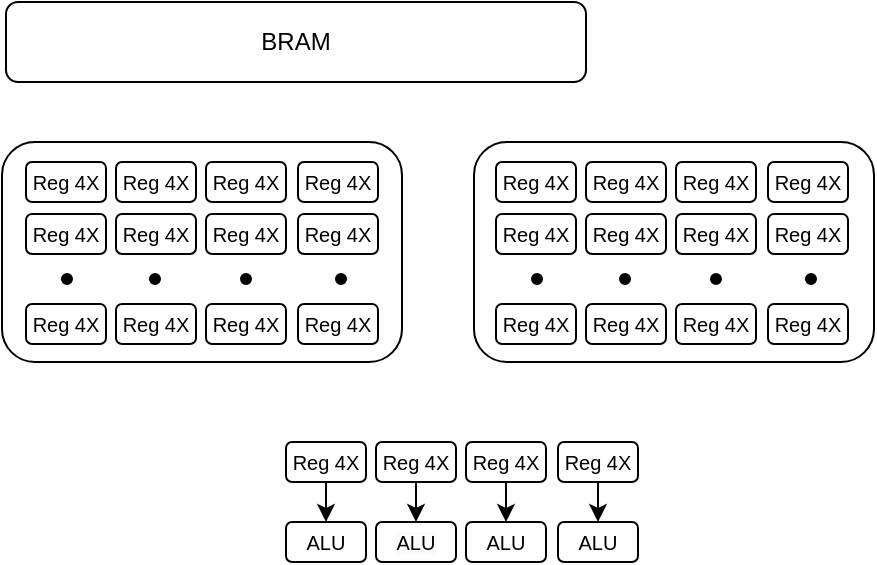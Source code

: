 <mxfile version="24.1.0" type="device">
  <diagram name="第 1 页" id="sbyj6UKC0cCCz_1z3COw">
    <mxGraphModel dx="1434" dy="844" grid="1" gridSize="10" guides="1" tooltips="1" connect="1" arrows="1" fold="1" page="1" pageScale="1" pageWidth="827" pageHeight="1169" math="0" shadow="0">
      <root>
        <mxCell id="0" />
        <mxCell id="1" parent="0" />
        <mxCell id="sKWFN_mTPyEWs_GQUUdX-2" value="BRAM" style="rounded=1;whiteSpace=wrap;html=1;" parent="1" vertex="1">
          <mxGeometry x="90" y="160" width="290" height="40" as="geometry" />
        </mxCell>
        <mxCell id="sKWFN_mTPyEWs_GQUUdX-3" value="" style="rounded=1;whiteSpace=wrap;html=1;align=center;" parent="1" vertex="1">
          <mxGeometry x="88" y="230" width="200" height="110" as="geometry" />
        </mxCell>
        <mxCell id="sKWFN_mTPyEWs_GQUUdX-10" value="" style="group;align=center;" parent="1" vertex="1" connectable="0">
          <mxGeometry x="100" y="240" width="176" height="20" as="geometry" />
        </mxCell>
        <mxCell id="sKWFN_mTPyEWs_GQUUdX-4" value="Reg 4X" style="rounded=1;whiteSpace=wrap;html=1;fontSize=10;" parent="sKWFN_mTPyEWs_GQUUdX-10" vertex="1">
          <mxGeometry width="40" height="20" as="geometry" />
        </mxCell>
        <mxCell id="sKWFN_mTPyEWs_GQUUdX-6" value="Reg 4X" style="rounded=1;whiteSpace=wrap;html=1;fontSize=10;" parent="sKWFN_mTPyEWs_GQUUdX-10" vertex="1">
          <mxGeometry x="45" width="40" height="20" as="geometry" />
        </mxCell>
        <mxCell id="sKWFN_mTPyEWs_GQUUdX-7" value="Reg 4X" style="rounded=1;whiteSpace=wrap;html=1;fontSize=10;" parent="sKWFN_mTPyEWs_GQUUdX-10" vertex="1">
          <mxGeometry x="90" width="40" height="20" as="geometry" />
        </mxCell>
        <mxCell id="sKWFN_mTPyEWs_GQUUdX-8" value="Reg 4X" style="rounded=1;whiteSpace=wrap;html=1;fontSize=10;" parent="sKWFN_mTPyEWs_GQUUdX-10" vertex="1">
          <mxGeometry x="136" width="40" height="20" as="geometry" />
        </mxCell>
        <mxCell id="sKWFN_mTPyEWs_GQUUdX-11" value="" style="group;align=center;" parent="1" vertex="1" connectable="0">
          <mxGeometry x="100" y="266" width="176" height="20" as="geometry" />
        </mxCell>
        <mxCell id="sKWFN_mTPyEWs_GQUUdX-12" value="Reg 4X" style="rounded=1;whiteSpace=wrap;html=1;fontSize=10;" parent="sKWFN_mTPyEWs_GQUUdX-11" vertex="1">
          <mxGeometry width="40" height="20" as="geometry" />
        </mxCell>
        <mxCell id="sKWFN_mTPyEWs_GQUUdX-13" value="Reg 4X" style="rounded=1;whiteSpace=wrap;html=1;fontSize=10;" parent="sKWFN_mTPyEWs_GQUUdX-11" vertex="1">
          <mxGeometry x="45" width="40" height="20" as="geometry" />
        </mxCell>
        <mxCell id="sKWFN_mTPyEWs_GQUUdX-14" value="Reg 4X" style="rounded=1;whiteSpace=wrap;html=1;fontSize=10;" parent="sKWFN_mTPyEWs_GQUUdX-11" vertex="1">
          <mxGeometry x="90" width="40" height="20" as="geometry" />
        </mxCell>
        <mxCell id="sKWFN_mTPyEWs_GQUUdX-15" value="Reg 4X" style="rounded=1;whiteSpace=wrap;html=1;fontSize=10;" parent="sKWFN_mTPyEWs_GQUUdX-11" vertex="1">
          <mxGeometry x="136" width="40" height="20" as="geometry" />
        </mxCell>
        <mxCell id="sKWFN_mTPyEWs_GQUUdX-16" value="" style="group;align=center;" parent="1" vertex="1" connectable="0">
          <mxGeometry x="100" y="311" width="176" height="20" as="geometry" />
        </mxCell>
        <mxCell id="sKWFN_mTPyEWs_GQUUdX-17" value="Reg 4X" style="rounded=1;whiteSpace=wrap;html=1;fontSize=10;" parent="sKWFN_mTPyEWs_GQUUdX-16" vertex="1">
          <mxGeometry width="40" height="20" as="geometry" />
        </mxCell>
        <mxCell id="sKWFN_mTPyEWs_GQUUdX-18" value="Reg 4X" style="rounded=1;whiteSpace=wrap;html=1;fontSize=10;" parent="sKWFN_mTPyEWs_GQUUdX-16" vertex="1">
          <mxGeometry x="45" width="40" height="20" as="geometry" />
        </mxCell>
        <mxCell id="sKWFN_mTPyEWs_GQUUdX-19" value="Reg 4X" style="rounded=1;whiteSpace=wrap;html=1;fontSize=10;" parent="sKWFN_mTPyEWs_GQUUdX-16" vertex="1">
          <mxGeometry x="90" width="40" height="20" as="geometry" />
        </mxCell>
        <mxCell id="sKWFN_mTPyEWs_GQUUdX-20" value="Reg 4X" style="rounded=1;whiteSpace=wrap;html=1;fontSize=10;" parent="sKWFN_mTPyEWs_GQUUdX-16" vertex="1">
          <mxGeometry x="136" width="40" height="20" as="geometry" />
        </mxCell>
        <mxCell id="sKWFN_mTPyEWs_GQUUdX-21" value="" style="ellipse;whiteSpace=wrap;html=1;aspect=fixed;fillColor=#000000;" parent="1" vertex="1">
          <mxGeometry x="118" y="296" width="5" height="5" as="geometry" />
        </mxCell>
        <mxCell id="sKWFN_mTPyEWs_GQUUdX-22" value="" style="ellipse;whiteSpace=wrap;html=1;aspect=fixed;fillColor=#000000;" parent="1" vertex="1">
          <mxGeometry x="162" y="296" width="5" height="5" as="geometry" />
        </mxCell>
        <mxCell id="sKWFN_mTPyEWs_GQUUdX-23" value="" style="ellipse;whiteSpace=wrap;html=1;aspect=fixed;fillColor=#000000;" parent="1" vertex="1">
          <mxGeometry x="207.5" y="296" width="5" height="5" as="geometry" />
        </mxCell>
        <mxCell id="sKWFN_mTPyEWs_GQUUdX-24" value="" style="ellipse;whiteSpace=wrap;html=1;aspect=fixed;fillColor=#000000;" parent="1" vertex="1">
          <mxGeometry x="255" y="296" width="5" height="5" as="geometry" />
        </mxCell>
        <mxCell id="sKWFN_mTPyEWs_GQUUdX-45" value="" style="group" parent="1" vertex="1" connectable="0">
          <mxGeometry x="323" y="230" width="200" height="110" as="geometry" />
        </mxCell>
        <mxCell id="sKWFN_mTPyEWs_GQUUdX-25" value="" style="rounded=1;whiteSpace=wrap;html=1;align=center;" parent="sKWFN_mTPyEWs_GQUUdX-45" vertex="1">
          <mxGeometry x="1" width="200" height="110" as="geometry" />
        </mxCell>
        <mxCell id="sKWFN_mTPyEWs_GQUUdX-26" value="" style="group;align=center;" parent="sKWFN_mTPyEWs_GQUUdX-45" vertex="1" connectable="0">
          <mxGeometry x="12" y="10" width="176" height="20" as="geometry" />
        </mxCell>
        <mxCell id="sKWFN_mTPyEWs_GQUUdX-27" value="Reg 4X" style="rounded=1;whiteSpace=wrap;html=1;fontSize=10;" parent="sKWFN_mTPyEWs_GQUUdX-26" vertex="1">
          <mxGeometry width="40" height="20" as="geometry" />
        </mxCell>
        <mxCell id="sKWFN_mTPyEWs_GQUUdX-28" value="Reg 4X" style="rounded=1;whiteSpace=wrap;html=1;fontSize=10;" parent="sKWFN_mTPyEWs_GQUUdX-26" vertex="1">
          <mxGeometry x="45" width="40" height="20" as="geometry" />
        </mxCell>
        <mxCell id="sKWFN_mTPyEWs_GQUUdX-29" value="Reg 4X" style="rounded=1;whiteSpace=wrap;html=1;fontSize=10;" parent="sKWFN_mTPyEWs_GQUUdX-26" vertex="1">
          <mxGeometry x="90" width="40" height="20" as="geometry" />
        </mxCell>
        <mxCell id="sKWFN_mTPyEWs_GQUUdX-30" value="Reg 4X" style="rounded=1;whiteSpace=wrap;html=1;fontSize=10;" parent="sKWFN_mTPyEWs_GQUUdX-26" vertex="1">
          <mxGeometry x="136" width="40" height="20" as="geometry" />
        </mxCell>
        <mxCell id="sKWFN_mTPyEWs_GQUUdX-31" value="" style="group;align=center;" parent="sKWFN_mTPyEWs_GQUUdX-45" vertex="1" connectable="0">
          <mxGeometry x="12" y="36" width="176" height="20" as="geometry" />
        </mxCell>
        <mxCell id="sKWFN_mTPyEWs_GQUUdX-32" value="Reg 4X" style="rounded=1;whiteSpace=wrap;html=1;fontSize=10;" parent="sKWFN_mTPyEWs_GQUUdX-31" vertex="1">
          <mxGeometry width="40" height="20" as="geometry" />
        </mxCell>
        <mxCell id="sKWFN_mTPyEWs_GQUUdX-33" value="Reg 4X" style="rounded=1;whiteSpace=wrap;html=1;fontSize=10;" parent="sKWFN_mTPyEWs_GQUUdX-31" vertex="1">
          <mxGeometry x="45" width="40" height="20" as="geometry" />
        </mxCell>
        <mxCell id="sKWFN_mTPyEWs_GQUUdX-34" value="Reg 4X" style="rounded=1;whiteSpace=wrap;html=1;fontSize=10;" parent="sKWFN_mTPyEWs_GQUUdX-31" vertex="1">
          <mxGeometry x="90" width="40" height="20" as="geometry" />
        </mxCell>
        <mxCell id="sKWFN_mTPyEWs_GQUUdX-35" value="Reg 4X" style="rounded=1;whiteSpace=wrap;html=1;fontSize=10;" parent="sKWFN_mTPyEWs_GQUUdX-31" vertex="1">
          <mxGeometry x="136" width="40" height="20" as="geometry" />
        </mxCell>
        <mxCell id="sKWFN_mTPyEWs_GQUUdX-36" value="" style="group;align=center;" parent="sKWFN_mTPyEWs_GQUUdX-45" vertex="1" connectable="0">
          <mxGeometry x="12" y="81" width="176" height="20" as="geometry" />
        </mxCell>
        <mxCell id="sKWFN_mTPyEWs_GQUUdX-37" value="Reg 4X" style="rounded=1;whiteSpace=wrap;html=1;fontSize=10;" parent="sKWFN_mTPyEWs_GQUUdX-36" vertex="1">
          <mxGeometry width="40" height="20" as="geometry" />
        </mxCell>
        <mxCell id="sKWFN_mTPyEWs_GQUUdX-38" value="Reg 4X" style="rounded=1;whiteSpace=wrap;html=1;fontSize=10;" parent="sKWFN_mTPyEWs_GQUUdX-36" vertex="1">
          <mxGeometry x="45" width="40" height="20" as="geometry" />
        </mxCell>
        <mxCell id="sKWFN_mTPyEWs_GQUUdX-39" value="Reg 4X" style="rounded=1;whiteSpace=wrap;html=1;fontSize=10;" parent="sKWFN_mTPyEWs_GQUUdX-36" vertex="1">
          <mxGeometry x="90" width="40" height="20" as="geometry" />
        </mxCell>
        <mxCell id="sKWFN_mTPyEWs_GQUUdX-40" value="Reg 4X" style="rounded=1;whiteSpace=wrap;html=1;fontSize=10;" parent="sKWFN_mTPyEWs_GQUUdX-36" vertex="1">
          <mxGeometry x="136" width="40" height="20" as="geometry" />
        </mxCell>
        <mxCell id="sKWFN_mTPyEWs_GQUUdX-41" value="" style="ellipse;whiteSpace=wrap;html=1;aspect=fixed;fillColor=#000000;" parent="sKWFN_mTPyEWs_GQUUdX-45" vertex="1">
          <mxGeometry x="30" y="66" width="5" height="5" as="geometry" />
        </mxCell>
        <mxCell id="sKWFN_mTPyEWs_GQUUdX-42" value="" style="ellipse;whiteSpace=wrap;html=1;aspect=fixed;fillColor=#000000;" parent="sKWFN_mTPyEWs_GQUUdX-45" vertex="1">
          <mxGeometry x="74" y="66" width="5" height="5" as="geometry" />
        </mxCell>
        <mxCell id="sKWFN_mTPyEWs_GQUUdX-43" value="" style="ellipse;whiteSpace=wrap;html=1;aspect=fixed;fillColor=#000000;" parent="sKWFN_mTPyEWs_GQUUdX-45" vertex="1">
          <mxGeometry x="119.5" y="66" width="5" height="5" as="geometry" />
        </mxCell>
        <mxCell id="sKWFN_mTPyEWs_GQUUdX-44" value="" style="ellipse;whiteSpace=wrap;html=1;aspect=fixed;fillColor=#000000;" parent="sKWFN_mTPyEWs_GQUUdX-45" vertex="1">
          <mxGeometry x="167" y="66" width="5" height="5" as="geometry" />
        </mxCell>
        <mxCell id="sKWFN_mTPyEWs_GQUUdX-46" value="" style="group;align=center;" parent="1" vertex="1" connectable="0">
          <mxGeometry x="230" y="420" width="176" height="20" as="geometry" />
        </mxCell>
        <mxCell id="sKWFN_mTPyEWs_GQUUdX-47" value="ALU" style="rounded=1;whiteSpace=wrap;html=1;fontSize=10;" parent="sKWFN_mTPyEWs_GQUUdX-46" vertex="1">
          <mxGeometry width="40" height="20" as="geometry" />
        </mxCell>
        <mxCell id="sKWFN_mTPyEWs_GQUUdX-48" value="&lt;span style=&quot;color: rgb(0, 0, 0); font-family: Helvetica; font-size: 10px; font-style: normal; font-variant-ligatures: normal; font-variant-caps: normal; font-weight: 400; letter-spacing: normal; orphans: 2; text-align: center; text-indent: 0px; text-transform: none; widows: 2; word-spacing: 0px; -webkit-text-stroke-width: 0px; white-space: normal; background-color: rgb(251, 251, 251); text-decoration-thickness: initial; text-decoration-style: initial; text-decoration-color: initial; display: inline !important; float: none;&quot;&gt;ALU&lt;/span&gt;" style="rounded=1;whiteSpace=wrap;html=1;fontSize=10;" parent="sKWFN_mTPyEWs_GQUUdX-46" vertex="1">
          <mxGeometry x="45" width="40" height="20" as="geometry" />
        </mxCell>
        <mxCell id="sKWFN_mTPyEWs_GQUUdX-49" value="ALU" style="rounded=1;whiteSpace=wrap;html=1;fontSize=10;" parent="sKWFN_mTPyEWs_GQUUdX-46" vertex="1">
          <mxGeometry x="90" width="40" height="20" as="geometry" />
        </mxCell>
        <mxCell id="sKWFN_mTPyEWs_GQUUdX-50" value="ALU" style="rounded=1;whiteSpace=wrap;html=1;fontSize=10;" parent="sKWFN_mTPyEWs_GQUUdX-46" vertex="1">
          <mxGeometry x="136" width="40" height="20" as="geometry" />
        </mxCell>
        <mxCell id="sKWFN_mTPyEWs_GQUUdX-55" style="edgeStyle=orthogonalEdgeStyle;rounded=0;orthogonalLoop=1;jettySize=auto;html=1;exitX=0.5;exitY=1;exitDx=0;exitDy=0;entryX=0.5;entryY=0;entryDx=0;entryDy=0;" parent="1" source="sKWFN_mTPyEWs_GQUUdX-51" target="sKWFN_mTPyEWs_GQUUdX-47" edge="1">
          <mxGeometry relative="1" as="geometry" />
        </mxCell>
        <mxCell id="sKWFN_mTPyEWs_GQUUdX-51" value="Reg 4X" style="rounded=1;whiteSpace=wrap;html=1;fontSize=10;" parent="1" vertex="1">
          <mxGeometry x="230" y="380" width="40" height="20" as="geometry" />
        </mxCell>
        <mxCell id="sKWFN_mTPyEWs_GQUUdX-52" value="Reg 4X" style="rounded=1;whiteSpace=wrap;html=1;fontSize=10;" parent="1" vertex="1">
          <mxGeometry x="275" y="380" width="40" height="20" as="geometry" />
        </mxCell>
        <mxCell id="sKWFN_mTPyEWs_GQUUdX-57" style="edgeStyle=orthogonalEdgeStyle;rounded=0;orthogonalLoop=1;jettySize=auto;html=1;exitX=0.5;exitY=1;exitDx=0;exitDy=0;entryX=0.5;entryY=0;entryDx=0;entryDy=0;" parent="1" source="sKWFN_mTPyEWs_GQUUdX-53" target="sKWFN_mTPyEWs_GQUUdX-49" edge="1">
          <mxGeometry relative="1" as="geometry" />
        </mxCell>
        <mxCell id="sKWFN_mTPyEWs_GQUUdX-53" value="Reg 4X" style="rounded=1;whiteSpace=wrap;html=1;fontSize=10;" parent="1" vertex="1">
          <mxGeometry x="320" y="380" width="40" height="20" as="geometry" />
        </mxCell>
        <mxCell id="sKWFN_mTPyEWs_GQUUdX-58" style="edgeStyle=orthogonalEdgeStyle;rounded=0;orthogonalLoop=1;jettySize=auto;html=1;exitX=0.5;exitY=1;exitDx=0;exitDy=0;entryX=0.5;entryY=0;entryDx=0;entryDy=0;" parent="1" source="sKWFN_mTPyEWs_GQUUdX-54" target="sKWFN_mTPyEWs_GQUUdX-50" edge="1">
          <mxGeometry relative="1" as="geometry" />
        </mxCell>
        <mxCell id="sKWFN_mTPyEWs_GQUUdX-54" value="Reg 4X" style="rounded=1;whiteSpace=wrap;html=1;fontSize=10;" parent="1" vertex="1">
          <mxGeometry x="366" y="380" width="40" height="20" as="geometry" />
        </mxCell>
        <mxCell id="sKWFN_mTPyEWs_GQUUdX-56" style="edgeStyle=orthogonalEdgeStyle;rounded=0;orthogonalLoop=1;jettySize=auto;html=1;exitX=0.5;exitY=1;exitDx=0;exitDy=0;entryX=0.5;entryY=0;entryDx=0;entryDy=0;" parent="1" source="sKWFN_mTPyEWs_GQUUdX-52" target="sKWFN_mTPyEWs_GQUUdX-48" edge="1">
          <mxGeometry relative="1" as="geometry">
            <mxPoint x="260" y="410" as="sourcePoint" />
            <mxPoint x="260" y="430" as="targetPoint" />
          </mxGeometry>
        </mxCell>
      </root>
    </mxGraphModel>
  </diagram>
</mxfile>
